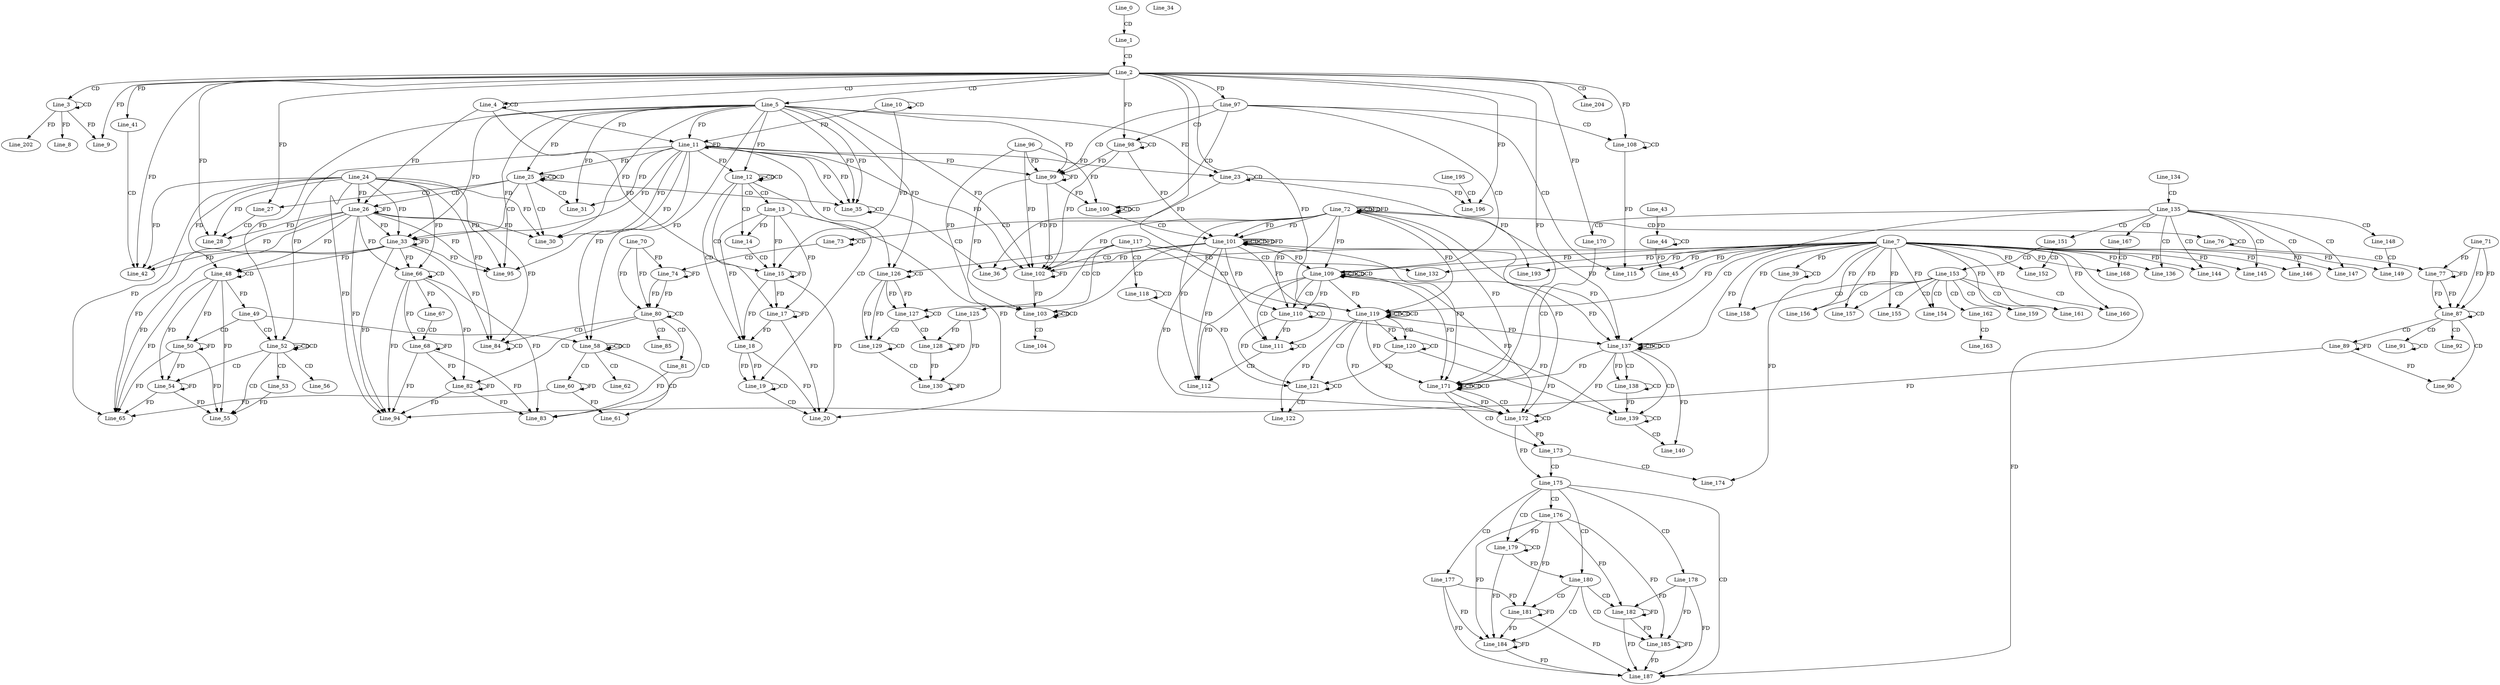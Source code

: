 digraph G {
  Line_0;
  Line_1;
  Line_2;
  Line_3;
  Line_3;
  Line_4;
  Line_4;
  Line_5;
  Line_8;
  Line_9;
  Line_9;
  Line_10;
  Line_10;
  Line_11;
  Line_11;
  Line_11;
  Line_12;
  Line_12;
  Line_12;
  Line_13;
  Line_14;
  Line_15;
  Line_15;
  Line_15;
  Line_15;
  Line_17;
  Line_17;
  Line_18;
  Line_18;
  Line_19;
  Line_19;
  Line_20;
  Line_20;
  Line_23;
  Line_23;
  Line_25;
  Line_25;
  Line_25;
  Line_26;
  Line_24;
  Line_26;
  Line_27;
  Line_28;
  Line_28;
  Line_30;
  Line_31;
  Line_33;
  Line_33;
  Line_34;
  Line_35;
  Line_35;
  Line_36;
  Line_7;
  Line_36;
  Line_39;
  Line_39;
  Line_41;
  Line_41;
  Line_42;
  Line_42;
  Line_42;
  Line_44;
  Line_44;
  Line_43;
  Line_44;
  Line_45;
  Line_48;
  Line_48;
  Line_49;
  Line_50;
  Line_52;
  Line_52;
  Line_52;
  Line_53;
  Line_54;
  Line_55;
  Line_56;
  Line_58;
  Line_58;
  Line_58;
  Line_60;
  Line_61;
  Line_62;
  Line_65;
  Line_66;
  Line_66;
  Line_67;
  Line_68;
  Line_72;
  Line_72;
  Line_72;
  Line_73;
  Line_73;
  Line_74;
  Line_70;
  Line_76;
  Line_76;
  Line_77;
  Line_71;
  Line_80;
  Line_80;
  Line_81;
  Line_82;
  Line_83;
  Line_84;
  Line_84;
  Line_85;
  Line_87;
  Line_87;
  Line_89;
  Line_90;
  Line_91;
  Line_91;
  Line_92;
  Line_94;
  Line_95;
  Line_97;
  Line_97;
  Line_98;
  Line_98;
  Line_98;
  Line_99;
  Line_96;
  Line_99;
  Line_100;
  Line_100;
  Line_100;
  Line_101;
  Line_101;
  Line_101;
  Line_101;
  Line_102;
  Line_102;
  Line_102;
  Line_103;
  Line_103;
  Line_103;
  Line_104;
  Line_108;
  Line_108;
  Line_109;
  Line_109;
  Line_109;
  Line_109;
  Line_110;
  Line_110;
  Line_111;
  Line_111;
  Line_111;
  Line_112;
  Line_115;
  Line_117;
  Line_118;
  Line_118;
  Line_119;
  Line_119;
  Line_119;
  Line_119;
  Line_120;
  Line_120;
  Line_121;
  Line_121;
  Line_121;
  Line_121;
  Line_122;
  Line_125;
  Line_126;
  Line_126;
  Line_127;
  Line_127;
  Line_128;
  Line_129;
  Line_129;
  Line_130;
  Line_132;
  Line_134;
  Line_135;
  Line_136;
  Line_137;
  Line_137;
  Line_137;
  Line_137;
  Line_138;
  Line_138;
  Line_139;
  Line_139;
  Line_139;
  Line_139;
  Line_139;
  Line_139;
  Line_140;
  Line_144;
  Line_145;
  Line_146;
  Line_147;
  Line_148;
  Line_149;
  Line_151;
  Line_152;
  Line_153;
  Line_154;
  Line_155;
  Line_156;
  Line_157;
  Line_158;
  Line_159;
  Line_160;
  Line_161;
  Line_162;
  Line_163;
  Line_167;
  Line_168;
  Line_170;
  Line_171;
  Line_171;
  Line_171;
  Line_171;
  Line_172;
  Line_172;
  Line_173;
  Line_174;
  Line_175;
  Line_176;
  Line_177;
  Line_178;
  Line_179;
  Line_179;
  Line_180;
  Line_181;
  Line_181;
  Line_181;
  Line_182;
  Line_184;
  Line_184;
  Line_185;
  Line_185;
  Line_187;
  Line_193;
  Line_193;
  Line_193;
  Line_195;
  Line_196;
  Line_196;
  Line_202;
  Line_204;
  Line_0 -> Line_1 [ label="CD" ];
  Line_1 -> Line_2 [ label="CD" ];
  Line_2 -> Line_3 [ label="CD" ];
  Line_3 -> Line_3 [ label="CD" ];
  Line_2 -> Line_4 [ label="CD" ];
  Line_4 -> Line_4 [ label="CD" ];
  Line_2 -> Line_5 [ label="CD" ];
  Line_3 -> Line_8 [ label="FD" ];
  Line_3 -> Line_9 [ label="FD" ];
  Line_2 -> Line_9 [ label="FD" ];
  Line_10 -> Line_10 [ label="CD" ];
  Line_5 -> Line_11 [ label="FD" ];
  Line_11 -> Line_11 [ label="FD" ];
  Line_4 -> Line_11 [ label="FD" ];
  Line_10 -> Line_11 [ label="FD" ];
  Line_12 -> Line_12 [ label="CD" ];
  Line_12 -> Line_12 [ label="CD" ];
  Line_5 -> Line_12 [ label="FD" ];
  Line_11 -> Line_12 [ label="FD" ];
  Line_12 -> Line_13 [ label="CD" ];
  Line_12 -> Line_14 [ label="CD" ];
  Line_13 -> Line_14 [ label="FD" ];
  Line_14 -> Line_15 [ label="CD" ];
  Line_13 -> Line_15 [ label="FD" ];
  Line_15 -> Line_15 [ label="FD" ];
  Line_4 -> Line_15 [ label="FD" ];
  Line_10 -> Line_15 [ label="FD" ];
  Line_12 -> Line_17 [ label="CD" ];
  Line_13 -> Line_17 [ label="FD" ];
  Line_15 -> Line_17 [ label="FD" ];
  Line_17 -> Line_17 [ label="FD" ];
  Line_12 -> Line_18 [ label="CD" ];
  Line_13 -> Line_18 [ label="FD" ];
  Line_15 -> Line_18 [ label="FD" ];
  Line_17 -> Line_18 [ label="FD" ];
  Line_12 -> Line_19 [ label="CD" ];
  Line_18 -> Line_19 [ label="FD" ];
  Line_19 -> Line_19 [ label="CD" ];
  Line_18 -> Line_19 [ label="FD" ];
  Line_19 -> Line_20 [ label="CD" ];
  Line_18 -> Line_20 [ label="FD" ];
  Line_13 -> Line_20 [ label="FD" ];
  Line_15 -> Line_20 [ label="FD" ];
  Line_17 -> Line_20 [ label="FD" ];
  Line_23 -> Line_23 [ label="CD" ];
  Line_5 -> Line_23 [ label="FD" ];
  Line_11 -> Line_23 [ label="FD" ];
  Line_25 -> Line_25 [ label="CD" ];
  Line_25 -> Line_25 [ label="CD" ];
  Line_5 -> Line_25 [ label="FD" ];
  Line_11 -> Line_25 [ label="FD" ];
  Line_25 -> Line_26 [ label="CD" ];
  Line_24 -> Line_26 [ label="FD" ];
  Line_26 -> Line_26 [ label="FD" ];
  Line_4 -> Line_26 [ label="FD" ];
  Line_25 -> Line_27 [ label="CD" ];
  Line_2 -> Line_27 [ label="FD" ];
  Line_27 -> Line_28 [ label="CD" ];
  Line_24 -> Line_28 [ label="FD" ];
  Line_26 -> Line_28 [ label="FD" ];
  Line_2 -> Line_28 [ label="FD" ];
  Line_25 -> Line_30 [ label="CD" ];
  Line_5 -> Line_30 [ label="FD" ];
  Line_11 -> Line_30 [ label="FD" ];
  Line_24 -> Line_30 [ label="FD" ];
  Line_26 -> Line_30 [ label="FD" ];
  Line_25 -> Line_31 [ label="CD" ];
  Line_5 -> Line_31 [ label="FD" ];
  Line_11 -> Line_31 [ label="FD" ];
  Line_25 -> Line_33 [ label="CD" ];
  Line_24 -> Line_33 [ label="FD" ];
  Line_26 -> Line_33 [ label="FD" ];
  Line_33 -> Line_33 [ label="FD" ];
  Line_5 -> Line_33 [ label="FD" ];
  Line_11 -> Line_33 [ label="FD" ];
  Line_25 -> Line_35 [ label="CD" ];
  Line_5 -> Line_35 [ label="FD" ];
  Line_11 -> Line_35 [ label="FD" ];
  Line_35 -> Line_35 [ label="CD" ];
  Line_5 -> Line_35 [ label="FD" ];
  Line_11 -> Line_35 [ label="FD" ];
  Line_35 -> Line_36 [ label="CD" ];
  Line_7 -> Line_36 [ label="FD" ];
  Line_23 -> Line_36 [ label="FD" ];
  Line_39 -> Line_39 [ label="CD" ];
  Line_7 -> Line_39 [ label="FD" ];
  Line_2 -> Line_41 [ label="FD" ];
  Line_41 -> Line_42 [ label="CD" ];
  Line_24 -> Line_42 [ label="FD" ];
  Line_26 -> Line_42 [ label="FD" ];
  Line_33 -> Line_42 [ label="FD" ];
  Line_2 -> Line_42 [ label="FD" ];
  Line_44 -> Line_44 [ label="CD" ];
  Line_43 -> Line_44 [ label="FD" ];
  Line_7 -> Line_45 [ label="FD" ];
  Line_44 -> Line_45 [ label="FD" ];
  Line_48 -> Line_48 [ label="CD" ];
  Line_24 -> Line_48 [ label="FD" ];
  Line_26 -> Line_48 [ label="FD" ];
  Line_33 -> Line_48 [ label="FD" ];
  Line_48 -> Line_49 [ label="FD" ];
  Line_49 -> Line_50 [ label="CD" ];
  Line_48 -> Line_50 [ label="FD" ];
  Line_50 -> Line_50 [ label="FD" ];
  Line_49 -> Line_52 [ label="CD" ];
  Line_52 -> Line_52 [ label="CD" ];
  Line_52 -> Line_52 [ label="CD" ];
  Line_5 -> Line_52 [ label="FD" ];
  Line_11 -> Line_52 [ label="FD" ];
  Line_52 -> Line_53 [ label="CD" ];
  Line_52 -> Line_54 [ label="CD" ];
  Line_48 -> Line_54 [ label="FD" ];
  Line_50 -> Line_54 [ label="FD" ];
  Line_54 -> Line_54 [ label="FD" ];
  Line_52 -> Line_55 [ label="CD" ];
  Line_53 -> Line_55 [ label="FD" ];
  Line_48 -> Line_55 [ label="FD" ];
  Line_50 -> Line_55 [ label="FD" ];
  Line_54 -> Line_55 [ label="FD" ];
  Line_52 -> Line_56 [ label="CD" ];
  Line_49 -> Line_58 [ label="CD" ];
  Line_58 -> Line_58 [ label="CD" ];
  Line_58 -> Line_58 [ label="CD" ];
  Line_5 -> Line_58 [ label="FD" ];
  Line_11 -> Line_58 [ label="FD" ];
  Line_58 -> Line_60 [ label="CD" ];
  Line_60 -> Line_60 [ label="FD" ];
  Line_58 -> Line_61 [ label="CD" ];
  Line_60 -> Line_61 [ label="FD" ];
  Line_58 -> Line_62 [ label="CD" ];
  Line_24 -> Line_65 [ label="FD" ];
  Line_26 -> Line_65 [ label="FD" ];
  Line_33 -> Line_65 [ label="FD" ];
  Line_48 -> Line_65 [ label="FD" ];
  Line_50 -> Line_65 [ label="FD" ];
  Line_54 -> Line_65 [ label="FD" ];
  Line_60 -> Line_65 [ label="FD" ];
  Line_66 -> Line_66 [ label="CD" ];
  Line_24 -> Line_66 [ label="FD" ];
  Line_26 -> Line_66 [ label="FD" ];
  Line_33 -> Line_66 [ label="FD" ];
  Line_66 -> Line_67 [ label="FD" ];
  Line_67 -> Line_68 [ label="CD" ];
  Line_66 -> Line_68 [ label="FD" ];
  Line_68 -> Line_68 [ label="FD" ];
  Line_72 -> Line_72 [ label="CD" ];
  Line_72 -> Line_72 [ label="FD" ];
  Line_72 -> Line_73 [ label="CD" ];
  Line_73 -> Line_73 [ label="CD" ];
  Line_73 -> Line_74 [ label="CD" ];
  Line_74 -> Line_74 [ label="FD" ];
  Line_70 -> Line_74 [ label="FD" ];
  Line_72 -> Line_76 [ label="CD" ];
  Line_76 -> Line_76 [ label="CD" ];
  Line_76 -> Line_77 [ label="CD" ];
  Line_77 -> Line_77 [ label="FD" ];
  Line_71 -> Line_77 [ label="FD" ];
  Line_74 -> Line_80 [ label="FD" ];
  Line_70 -> Line_80 [ label="FD" ];
  Line_80 -> Line_80 [ label="CD" ];
  Line_74 -> Line_80 [ label="FD" ];
  Line_70 -> Line_80 [ label="FD" ];
  Line_80 -> Line_81 [ label="CD" ];
  Line_80 -> Line_82 [ label="CD" ];
  Line_66 -> Line_82 [ label="FD" ];
  Line_68 -> Line_82 [ label="FD" ];
  Line_82 -> Line_82 [ label="FD" ];
  Line_80 -> Line_83 [ label="CD" ];
  Line_81 -> Line_83 [ label="FD" ];
  Line_66 -> Line_83 [ label="FD" ];
  Line_68 -> Line_83 [ label="FD" ];
  Line_82 -> Line_83 [ label="FD" ];
  Line_80 -> Line_84 [ label="CD" ];
  Line_84 -> Line_84 [ label="CD" ];
  Line_24 -> Line_84 [ label="FD" ];
  Line_26 -> Line_84 [ label="FD" ];
  Line_33 -> Line_84 [ label="FD" ];
  Line_80 -> Line_85 [ label="CD" ];
  Line_77 -> Line_87 [ label="FD" ];
  Line_71 -> Line_87 [ label="FD" ];
  Line_87 -> Line_87 [ label="CD" ];
  Line_77 -> Line_87 [ label="FD" ];
  Line_71 -> Line_87 [ label="FD" ];
  Line_87 -> Line_89 [ label="CD" ];
  Line_89 -> Line_89 [ label="FD" ];
  Line_87 -> Line_90 [ label="CD" ];
  Line_89 -> Line_90 [ label="FD" ];
  Line_87 -> Line_91 [ label="CD" ];
  Line_91 -> Line_91 [ label="CD" ];
  Line_87 -> Line_92 [ label="CD" ];
  Line_24 -> Line_94 [ label="FD" ];
  Line_26 -> Line_94 [ label="FD" ];
  Line_33 -> Line_94 [ label="FD" ];
  Line_66 -> Line_94 [ label="FD" ];
  Line_68 -> Line_94 [ label="FD" ];
  Line_82 -> Line_94 [ label="FD" ];
  Line_89 -> Line_94 [ label="FD" ];
  Line_5 -> Line_95 [ label="FD" ];
  Line_11 -> Line_95 [ label="FD" ];
  Line_24 -> Line_95 [ label="FD" ];
  Line_26 -> Line_95 [ label="FD" ];
  Line_33 -> Line_95 [ label="FD" ];
  Line_2 -> Line_97 [ label="FD" ];
  Line_97 -> Line_98 [ label="CD" ];
  Line_98 -> Line_98 [ label="CD" ];
  Line_2 -> Line_98 [ label="FD" ];
  Line_97 -> Line_99 [ label="CD" ];
  Line_96 -> Line_99 [ label="FD" ];
  Line_99 -> Line_99 [ label="FD" ];
  Line_5 -> Line_99 [ label="FD" ];
  Line_11 -> Line_99 [ label="FD" ];
  Line_98 -> Line_99 [ label="FD" ];
  Line_97 -> Line_100 [ label="CD" ];
  Line_100 -> Line_100 [ label="CD" ];
  Line_100 -> Line_100 [ label="CD" ];
  Line_96 -> Line_100 [ label="FD" ];
  Line_99 -> Line_100 [ label="FD" ];
  Line_100 -> Line_101 [ label="CD" ];
  Line_101 -> Line_101 [ label="CD" ];
  Line_72 -> Line_101 [ label="FD" ];
  Line_101 -> Line_101 [ label="CD" ];
  Line_98 -> Line_101 [ label="FD" ];
  Line_101 -> Line_101 [ label="FD" ];
  Line_72 -> Line_101 [ label="FD" ];
  Line_101 -> Line_102 [ label="CD" ];
  Line_102 -> Line_102 [ label="FD" ];
  Line_96 -> Line_102 [ label="FD" ];
  Line_99 -> Line_102 [ label="FD" ];
  Line_5 -> Line_102 [ label="FD" ];
  Line_11 -> Line_102 [ label="FD" ];
  Line_98 -> Line_102 [ label="FD" ];
  Line_101 -> Line_102 [ label="FD" ];
  Line_72 -> Line_102 [ label="FD" ];
  Line_101 -> Line_103 [ label="CD" ];
  Line_103 -> Line_103 [ label="CD" ];
  Line_103 -> Line_103 [ label="CD" ];
  Line_102 -> Line_103 [ label="FD" ];
  Line_96 -> Line_103 [ label="FD" ];
  Line_99 -> Line_103 [ label="FD" ];
  Line_103 -> Line_104 [ label="CD" ];
  Line_97 -> Line_108 [ label="CD" ];
  Line_108 -> Line_108 [ label="CD" ];
  Line_2 -> Line_108 [ label="FD" ];
  Line_97 -> Line_109 [ label="CD" ];
  Line_109 -> Line_109 [ label="CD" ];
  Line_109 -> Line_109 [ label="CD" ];
  Line_101 -> Line_109 [ label="FD" ];
  Line_72 -> Line_109 [ label="FD" ];
  Line_109 -> Line_109 [ label="CD" ];
  Line_7 -> Line_109 [ label="FD" ];
  Line_109 -> Line_110 [ label="CD" ];
  Line_110 -> Line_110 [ label="CD" ];
  Line_109 -> Line_110 [ label="FD" ];
  Line_101 -> Line_110 [ label="FD" ];
  Line_72 -> Line_110 [ label="FD" ];
  Line_109 -> Line_111 [ label="CD" ];
  Line_2 -> Line_111 [ label="FD" ];
  Line_111 -> Line_111 [ label="CD" ];
  Line_2 -> Line_111 [ label="FD" ];
  Line_110 -> Line_111 [ label="FD" ];
  Line_111 -> Line_112 [ label="CD" ];
  Line_109 -> Line_112 [ label="FD" ];
  Line_101 -> Line_112 [ label="FD" ];
  Line_72 -> Line_112 [ label="FD" ];
  Line_97 -> Line_115 [ label="CD" ];
  Line_7 -> Line_115 [ label="FD" ];
  Line_108 -> Line_115 [ label="FD" ];
  Line_117 -> Line_118 [ label="CD" ];
  Line_118 -> Line_118 [ label="CD" ];
  Line_117 -> Line_119 [ label="CD" ];
  Line_119 -> Line_119 [ label="CD" ];
  Line_119 -> Line_119 [ label="CD" ];
  Line_109 -> Line_119 [ label="FD" ];
  Line_101 -> Line_119 [ label="FD" ];
  Line_72 -> Line_119 [ label="FD" ];
  Line_119 -> Line_119 [ label="CD" ];
  Line_7 -> Line_119 [ label="FD" ];
  Line_119 -> Line_120 [ label="CD" ];
  Line_120 -> Line_120 [ label="CD" ];
  Line_119 -> Line_120 [ label="FD" ];
  Line_119 -> Line_121 [ label="CD" ];
  Line_121 -> Line_121 [ label="CD" ];
  Line_120 -> Line_121 [ label="FD" ];
  Line_110 -> Line_121 [ label="FD" ];
  Line_118 -> Line_121 [ label="FD" ];
  Line_121 -> Line_122 [ label="CD" ];
  Line_119 -> Line_122 [ label="FD" ];
  Line_117 -> Line_125 [ label="CD" ];
  Line_117 -> Line_126 [ label="CD" ];
  Line_126 -> Line_126 [ label="CD" ];
  Line_5 -> Line_126 [ label="FD" ];
  Line_11 -> Line_126 [ label="FD" ];
  Line_117 -> Line_127 [ label="CD" ];
  Line_126 -> Line_127 [ label="FD" ];
  Line_127 -> Line_127 [ label="CD" ];
  Line_126 -> Line_127 [ label="FD" ];
  Line_127 -> Line_128 [ label="CD" ];
  Line_125 -> Line_128 [ label="FD" ];
  Line_128 -> Line_128 [ label="FD" ];
  Line_127 -> Line_129 [ label="CD" ];
  Line_126 -> Line_129 [ label="FD" ];
  Line_129 -> Line_129 [ label="CD" ];
  Line_126 -> Line_129 [ label="FD" ];
  Line_129 -> Line_130 [ label="CD" ];
  Line_125 -> Line_130 [ label="FD" ];
  Line_128 -> Line_130 [ label="FD" ];
  Line_130 -> Line_130 [ label="FD" ];
  Line_117 -> Line_132 [ label="CD" ];
  Line_7 -> Line_132 [ label="FD" ];
  Line_134 -> Line_135 [ label="CD" ];
  Line_135 -> Line_136 [ label="CD" ];
  Line_7 -> Line_136 [ label="FD" ];
  Line_135 -> Line_137 [ label="CD" ];
  Line_137 -> Line_137 [ label="CD" ];
  Line_137 -> Line_137 [ label="CD" ];
  Line_119 -> Line_137 [ label="FD" ];
  Line_109 -> Line_137 [ label="FD" ];
  Line_101 -> Line_137 [ label="FD" ];
  Line_72 -> Line_137 [ label="FD" ];
  Line_137 -> Line_137 [ label="CD" ];
  Line_7 -> Line_137 [ label="FD" ];
  Line_137 -> Line_138 [ label="CD" ];
  Line_138 -> Line_138 [ label="CD" ];
  Line_137 -> Line_138 [ label="FD" ];
  Line_137 -> Line_139 [ label="CD" ];
  Line_138 -> Line_139 [ label="FD" ];
  Line_120 -> Line_139 [ label="FD" ];
  Line_110 -> Line_139 [ label="FD" ];
  Line_139 -> Line_139 [ label="CD" ];
  Line_139 -> Line_140 [ label="CD" ];
  Line_137 -> Line_140 [ label="FD" ];
  Line_135 -> Line_144 [ label="CD" ];
  Line_7 -> Line_144 [ label="FD" ];
  Line_135 -> Line_145 [ label="CD" ];
  Line_7 -> Line_145 [ label="FD" ];
  Line_135 -> Line_146 [ label="CD" ];
  Line_7 -> Line_146 [ label="FD" ];
  Line_135 -> Line_147 [ label="CD" ];
  Line_7 -> Line_147 [ label="FD" ];
  Line_135 -> Line_148 [ label="CD" ];
  Line_148 -> Line_149 [ label="CD" ];
  Line_7 -> Line_149 [ label="FD" ];
  Line_135 -> Line_151 [ label="CD" ];
  Line_151 -> Line_152 [ label="CD" ];
  Line_7 -> Line_152 [ label="FD" ];
  Line_151 -> Line_153 [ label="CD" ];
  Line_153 -> Line_154 [ label="CD" ];
  Line_7 -> Line_154 [ label="FD" ];
  Line_153 -> Line_155 [ label="CD" ];
  Line_7 -> Line_155 [ label="FD" ];
  Line_153 -> Line_156 [ label="CD" ];
  Line_7 -> Line_156 [ label="FD" ];
  Line_153 -> Line_157 [ label="CD" ];
  Line_7 -> Line_157 [ label="FD" ];
  Line_153 -> Line_158 [ label="CD" ];
  Line_7 -> Line_158 [ label="FD" ];
  Line_153 -> Line_159 [ label="CD" ];
  Line_7 -> Line_159 [ label="FD" ];
  Line_153 -> Line_160 [ label="CD" ];
  Line_7 -> Line_160 [ label="FD" ];
  Line_153 -> Line_161 [ label="CD" ];
  Line_7 -> Line_161 [ label="FD" ];
  Line_153 -> Line_162 [ label="CD" ];
  Line_162 -> Line_163 [ label="CD" ];
  Line_135 -> Line_167 [ label="CD" ];
  Line_167 -> Line_168 [ label="CD" ];
  Line_7 -> Line_168 [ label="FD" ];
  Line_135 -> Line_170 [ label="CD" ];
  Line_2 -> Line_170 [ label="FD" ];
  Line_170 -> Line_171 [ label="CD" ];
  Line_171 -> Line_171 [ label="CD" ];
  Line_171 -> Line_171 [ label="CD" ];
  Line_137 -> Line_171 [ label="FD" ];
  Line_119 -> Line_171 [ label="FD" ];
  Line_109 -> Line_171 [ label="FD" ];
  Line_101 -> Line_171 [ label="FD" ];
  Line_72 -> Line_171 [ label="FD" ];
  Line_171 -> Line_171 [ label="CD" ];
  Line_2 -> Line_171 [ label="FD" ];
  Line_171 -> Line_172 [ label="CD" ];
  Line_172 -> Line_172 [ label="CD" ];
  Line_171 -> Line_172 [ label="FD" ];
  Line_137 -> Line_172 [ label="FD" ];
  Line_119 -> Line_172 [ label="FD" ];
  Line_109 -> Line_172 [ label="FD" ];
  Line_101 -> Line_172 [ label="FD" ];
  Line_72 -> Line_172 [ label="FD" ];
  Line_171 -> Line_173 [ label="CD" ];
  Line_172 -> Line_173 [ label="FD" ];
  Line_173 -> Line_174 [ label="CD" ];
  Line_7 -> Line_174 [ label="FD" ];
  Line_173 -> Line_175 [ label="CD" ];
  Line_172 -> Line_175 [ label="FD" ];
  Line_175 -> Line_176 [ label="CD" ];
  Line_175 -> Line_177 [ label="CD" ];
  Line_175 -> Line_178 [ label="CD" ];
  Line_175 -> Line_179 [ label="CD" ];
  Line_179 -> Line_179 [ label="CD" ];
  Line_176 -> Line_179 [ label="FD" ];
  Line_175 -> Line_180 [ label="CD" ];
  Line_179 -> Line_180 [ label="FD" ];
  Line_180 -> Line_181 [ label="CD" ];
  Line_177 -> Line_181 [ label="FD" ];
  Line_181 -> Line_181 [ label="FD" ];
  Line_176 -> Line_181 [ label="FD" ];
  Line_180 -> Line_182 [ label="CD" ];
  Line_178 -> Line_182 [ label="FD" ];
  Line_182 -> Line_182 [ label="FD" ];
  Line_176 -> Line_182 [ label="FD" ];
  Line_180 -> Line_184 [ label="CD" ];
  Line_177 -> Line_184 [ label="FD" ];
  Line_181 -> Line_184 [ label="FD" ];
  Line_184 -> Line_184 [ label="FD" ];
  Line_176 -> Line_184 [ label="FD" ];
  Line_179 -> Line_184 [ label="FD" ];
  Line_180 -> Line_185 [ label="CD" ];
  Line_178 -> Line_185 [ label="FD" ];
  Line_182 -> Line_185 [ label="FD" ];
  Line_185 -> Line_185 [ label="FD" ];
  Line_176 -> Line_185 [ label="FD" ];
  Line_175 -> Line_187 [ label="CD" ];
  Line_7 -> Line_187 [ label="FD" ];
  Line_177 -> Line_187 [ label="FD" ];
  Line_181 -> Line_187 [ label="FD" ];
  Line_184 -> Line_187 [ label="FD" ];
  Line_178 -> Line_187 [ label="FD" ];
  Line_182 -> Line_187 [ label="FD" ];
  Line_185 -> Line_187 [ label="FD" ];
  Line_23 -> Line_193 [ label="FD" ];
  Line_7 -> Line_193 [ label="FD" ];
  Line_195 -> Line_196 [ label="CD" ];
  Line_23 -> Line_196 [ label="FD" ];
  Line_2 -> Line_196 [ label="FD" ];
  Line_3 -> Line_202 [ label="FD" ];
  Line_2 -> Line_204 [ label="CD" ];
  Line_72 -> Line_72 [ label="FD" ];
  Line_101 -> Line_101 [ label="FD" ];
}
